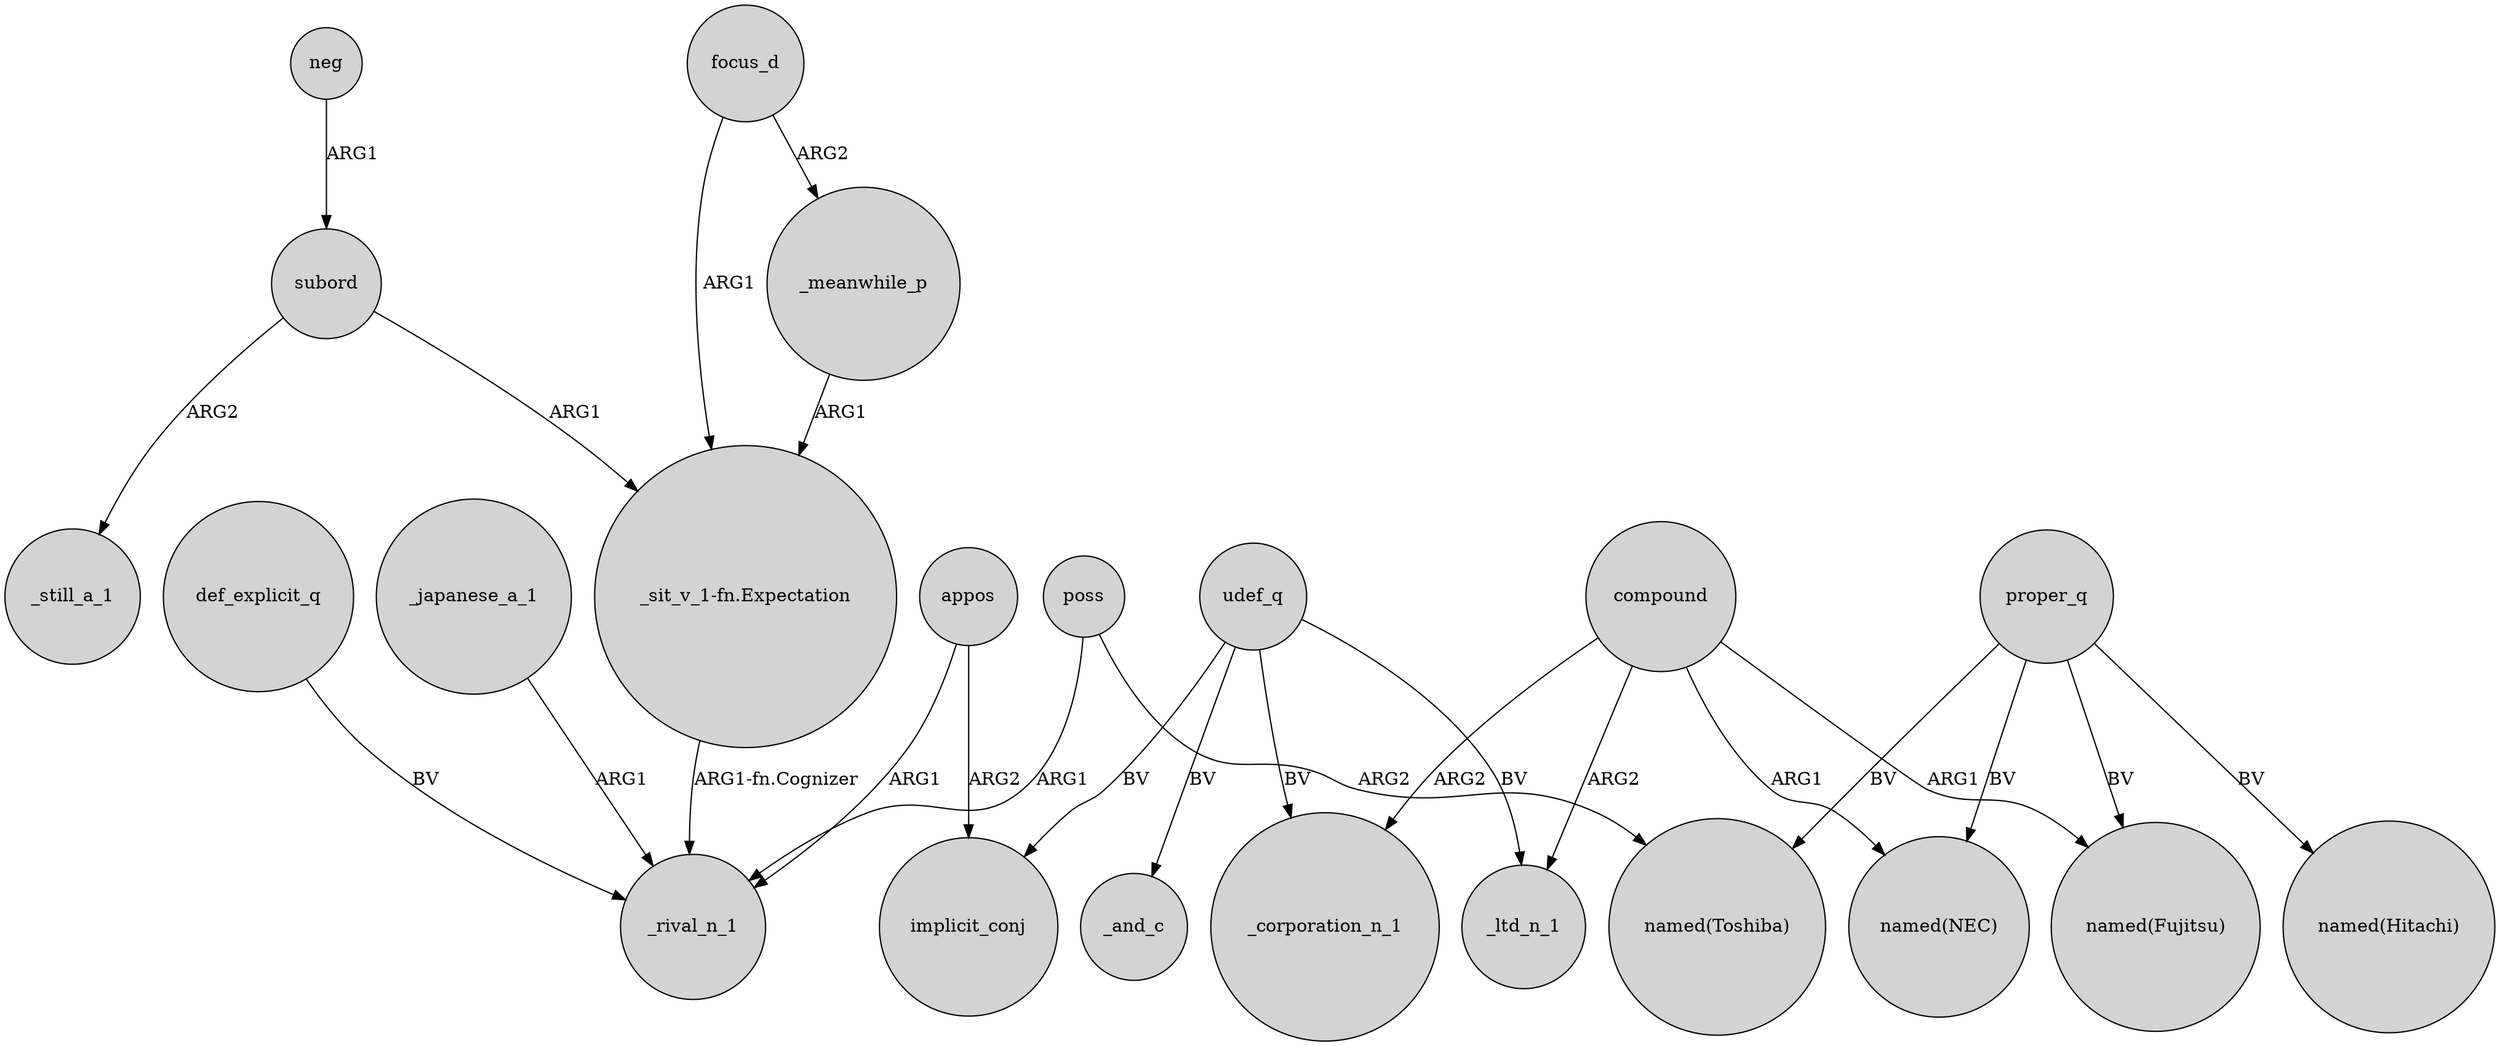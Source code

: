 digraph {
	node [shape=circle style=filled]
	neg -> subord [label=ARG1]
	"_sit_v_1-fn.Expectation" -> _rival_n_1 [label="ARG1-fn.Cognizer"]
	subord -> "_sit_v_1-fn.Expectation" [label=ARG1]
	def_explicit_q -> _rival_n_1 [label=BV]
	proper_q -> "named(Fujitsu)" [label=BV]
	compound -> "named(Fujitsu)" [label=ARG1]
	udef_q -> _and_c [label=BV]
	appos -> implicit_conj [label=ARG2]
	_japanese_a_1 -> _rival_n_1 [label=ARG1]
	_meanwhile_p -> "_sit_v_1-fn.Expectation" [label=ARG1]
	proper_q -> "named(NEC)" [label=BV]
	focus_d -> _meanwhile_p [label=ARG2]
	poss -> "named(Toshiba)" [label=ARG2]
	compound -> _ltd_n_1 [label=ARG2]
	proper_q -> "named(Hitachi)" [label=BV]
	compound -> _corporation_n_1 [label=ARG2]
	udef_q -> _corporation_n_1 [label=BV]
	poss -> _rival_n_1 [label=ARG1]
	udef_q -> _ltd_n_1 [label=BV]
	compound -> "named(NEC)" [label=ARG1]
	focus_d -> "_sit_v_1-fn.Expectation" [label=ARG1]
	proper_q -> "named(Toshiba)" [label=BV]
	appos -> _rival_n_1 [label=ARG1]
	udef_q -> implicit_conj [label=BV]
	subord -> _still_a_1 [label=ARG2]
}
